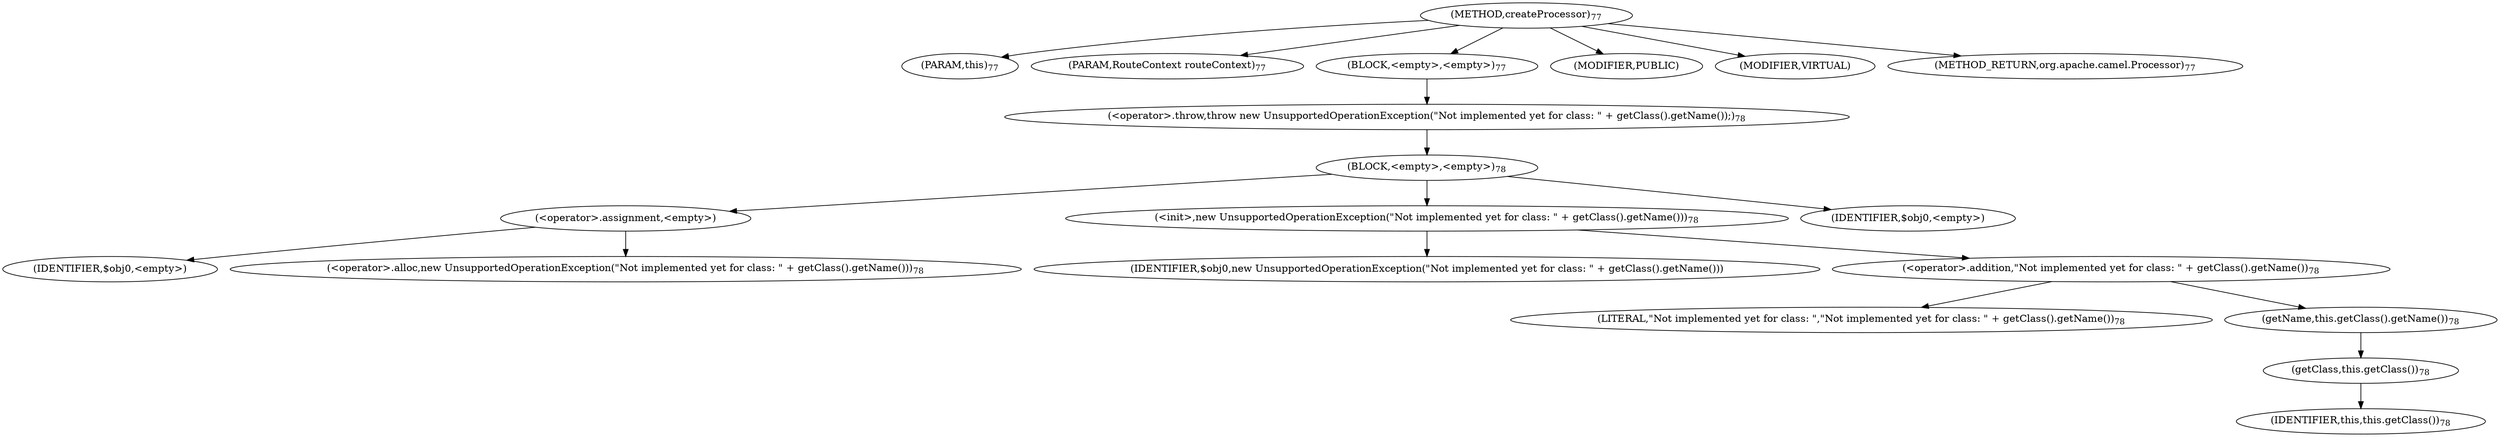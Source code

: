 digraph "createProcessor" {  
"389" [label = <(METHOD,createProcessor)<SUB>77</SUB>> ]
"4" [label = <(PARAM,this)<SUB>77</SUB>> ]
"390" [label = <(PARAM,RouteContext routeContext)<SUB>77</SUB>> ]
"391" [label = <(BLOCK,&lt;empty&gt;,&lt;empty&gt;)<SUB>77</SUB>> ]
"392" [label = <(&lt;operator&gt;.throw,throw new UnsupportedOperationException(&quot;Not implemented yet for class: &quot; + getClass().getName());)<SUB>78</SUB>> ]
"393" [label = <(BLOCK,&lt;empty&gt;,&lt;empty&gt;)<SUB>78</SUB>> ]
"394" [label = <(&lt;operator&gt;.assignment,&lt;empty&gt;)> ]
"395" [label = <(IDENTIFIER,$obj0,&lt;empty&gt;)> ]
"396" [label = <(&lt;operator&gt;.alloc,new UnsupportedOperationException(&quot;Not implemented yet for class: &quot; + getClass().getName()))<SUB>78</SUB>> ]
"397" [label = <(&lt;init&gt;,new UnsupportedOperationException(&quot;Not implemented yet for class: &quot; + getClass().getName()))<SUB>78</SUB>> ]
"398" [label = <(IDENTIFIER,$obj0,new UnsupportedOperationException(&quot;Not implemented yet for class: &quot; + getClass().getName()))> ]
"399" [label = <(&lt;operator&gt;.addition,&quot;Not implemented yet for class: &quot; + getClass().getName())<SUB>78</SUB>> ]
"400" [label = <(LITERAL,&quot;Not implemented yet for class: &quot;,&quot;Not implemented yet for class: &quot; + getClass().getName())<SUB>78</SUB>> ]
"401" [label = <(getName,this.getClass().getName())<SUB>78</SUB>> ]
"402" [label = <(getClass,this.getClass())<SUB>78</SUB>> ]
"3" [label = <(IDENTIFIER,this,this.getClass())<SUB>78</SUB>> ]
"403" [label = <(IDENTIFIER,$obj0,&lt;empty&gt;)> ]
"404" [label = <(MODIFIER,PUBLIC)> ]
"405" [label = <(MODIFIER,VIRTUAL)> ]
"406" [label = <(METHOD_RETURN,org.apache.camel.Processor)<SUB>77</SUB>> ]
  "389" -> "4" 
  "389" -> "390" 
  "389" -> "391" 
  "389" -> "404" 
  "389" -> "405" 
  "389" -> "406" 
  "391" -> "392" 
  "392" -> "393" 
  "393" -> "394" 
  "393" -> "397" 
  "393" -> "403" 
  "394" -> "395" 
  "394" -> "396" 
  "397" -> "398" 
  "397" -> "399" 
  "399" -> "400" 
  "399" -> "401" 
  "401" -> "402" 
  "402" -> "3" 
}
